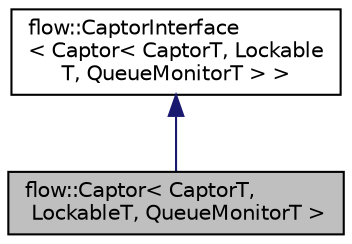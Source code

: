 digraph "flow::Captor&lt; CaptorT, LockableT, QueueMonitorT &gt;"
{
 // LATEX_PDF_SIZE
  edge [fontname="Helvetica",fontsize="10",labelfontname="Helvetica",labelfontsize="10"];
  node [fontname="Helvetica",fontsize="10",shape=record];
  Node1 [label="flow::Captor\< CaptorT,\l LockableT, QueueMonitorT \>",height=0.2,width=0.4,color="black", fillcolor="grey75", style="filled", fontcolor="black",tooltip="CRTP-base for input capture buffers with a specific data lock policy."];
  Node2 -> Node1 [dir="back",color="midnightblue",fontsize="10",style="solid",fontname="Helvetica"];
  Node2 [label="flow::CaptorInterface\l\< Captor\< CaptorT, Lockable\lT, QueueMonitorT \> \>",height=0.2,width=0.4,color="black", fillcolor="white", style="filled",URL="$classflow_1_1_captor_interface.html",tooltip=" "];
}
